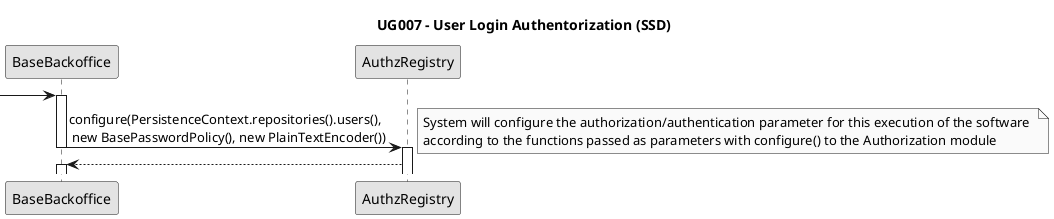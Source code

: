@startuml
skinparam monochrome true
skinparam packageStyle rectangle
skinparam shadowing false

title UG007 - User Login Authentorization (SSD)

participant "BaseBackoffice" as BaseBackoffice
participant "AuthzRegistry" as AuthzRegistry

-> BaseBackoffice
activate BaseBackoffice
BaseBackoffice -> AuthzRegistry : configure(PersistenceContext.repositories().users(),\n new BasePasswordPolicy(), new PlainTextEncoder())
deactivate BaseBackoffice
activate AuthzRegistry
note right : System will configure the authorization/authentication parameter for this execution of the software \naccording to the functions passed as parameters with configure() to the Authorization module
BaseBackoffice <-- AuthzRegistry
activate BaseBackoffice


@enduml